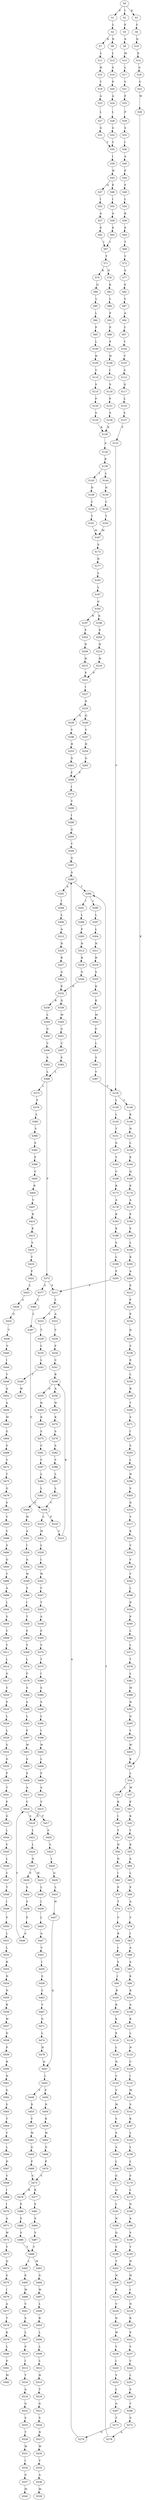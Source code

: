 strict digraph  {
	S0 -> S1 [ label = F ];
	S0 -> S2 [ label = I ];
	S0 -> S3 [ label = K ];
	S1 -> S4 [ label = L ];
	S2 -> S5 [ label = F ];
	S3 -> S6 [ label = V ];
	S4 -> S7 [ label = D ];
	S4 -> S8 [ label = N ];
	S5 -> S9 [ label = A ];
	S6 -> S10 [ label = Q ];
	S7 -> S11 [ label = L ];
	S8 -> S12 [ label = L ];
	S9 -> S13 [ label = M ];
	S10 -> S14 [ label = E ];
	S11 -> S15 [ label = H ];
	S12 -> S16 [ label = S ];
	S13 -> S17 [ label = L ];
	S14 -> S18 [ label = G ];
	S15 -> S19 [ label = T ];
	S16 -> S20 [ label = P ];
	S17 -> S21 [ label = V ];
	S18 -> S22 [ label = V ];
	S19 -> S23 [ label = A ];
	S20 -> S24 [ label = A ];
	S21 -> S25 [ label = F ];
	S22 -> S26 [ label = W ];
	S23 -> S27 [ label = L ];
	S24 -> S28 [ label = L ];
	S25 -> S29 [ label = F ];
	S26 -> S30 [ label = K ];
	S27 -> S31 [ label = G ];
	S28 -> S32 [ label = G ];
	S29 -> S33 [ label = S ];
	S30 -> S34 [ label = L ];
	S31 -> S35 [ label = Y ];
	S32 -> S35 [ label = Y ];
	S33 -> S36 [ label = I ];
	S34 -> S37 [ label = M ];
	S34 -> S38 [ label = L ];
	S35 -> S39 [ label = I ];
	S36 -> S40 [ label = A ];
	S37 -> S41 [ label = E ];
	S38 -> S42 [ label = K ];
	S39 -> S43 [ label = W ];
	S40 -> S44 [ label = P ];
	S41 -> S45 [ label = K ];
	S42 -> S46 [ label = I ];
	S43 -> S47 [ label = Q ];
	S43 -> S48 [ label = E ];
	S44 -> S49 [ label = F ];
	S45 -> S50 [ label = Y ];
	S46 -> S51 [ label = Y ];
	S47 -> S52 [ label = I ];
	S48 -> S53 [ label = I ];
	S49 -> S54 [ label = L ];
	S50 -> S55 [ label = K ];
	S51 -> S56 [ label = N ];
	S52 -> S57 [ label = A ];
	S53 -> S58 [ label = A ];
	S54 -> S59 [ label = K ];
	S55 -> S60 [ label = A ];
	S56 -> S61 [ label = D ];
	S57 -> S62 [ label = E ];
	S58 -> S63 [ label = E ];
	S59 -> S64 [ label = E ];
	S60 -> S65 [ label = L ];
	S61 -> S66 [ label = I ];
	S62 -> S67 [ label = I ];
	S63 -> S67 [ label = I ];
	S64 -> S68 [ label = T ];
	S65 -> S69 [ label = P ];
	S66 -> S70 [ label = P ];
	S67 -> S71 [ label = Y ];
	S68 -> S72 [ label = V ];
	S69 -> S73 [ label = A ];
	S70 -> S74 [ label = T ];
	S71 -> S75 [ label = R ];
	S71 -> S76 [ label = N ];
	S72 -> S77 [ label = S ];
	S73 -> S78 [ label = V ];
	S74 -> S79 [ label = V ];
	S75 -> S80 [ label = Q ];
	S76 -> S81 [ label = K ];
	S77 -> S82 [ label = S ];
	S78 -> S83 [ label = I ];
	S79 -> S84 [ label = K ];
	S80 -> S85 [ label = L ];
	S81 -> S86 [ label = L ];
	S82 -> S87 [ label = V ];
	S83 -> S88 [ label = A ];
	S84 -> S89 [ label = I ];
	S85 -> S90 [ label = L ];
	S86 -> S91 [ label = F ];
	S87 -> S92 [ label = A ];
	S88 -> S93 [ label = A ];
	S89 -> S94 [ label = S ];
	S90 -> S95 [ label = P ];
	S91 -> S96 [ label = P ];
	S92 -> S97 [ label = Y ];
	S93 -> S98 [ label = K ];
	S94 -> S99 [ label = I ];
	S95 -> S100 [ label = L ];
	S96 -> S101 [ label = F ];
	S97 -> S102 [ label = T ];
	S98 -> S103 [ label = K ];
	S99 -> S104 [ label = R ];
	S100 -> S105 [ label = H ];
	S101 -> S106 [ label = H ];
	S102 -> S107 [ label = V ];
	S103 -> S108 [ label = A ];
	S104 -> S109 [ label = R ];
	S105 -> S110 [ label = V ];
	S106 -> S111 [ label = I ];
	S107 -> S112 [ label = S ];
	S108 -> S113 [ label = K ];
	S109 -> S114 [ label = K ];
	S110 -> S115 [ label = S ];
	S111 -> S116 [ label = S ];
	S112 -> S117 [ label = Q ];
	S113 -> S118 [ label = L ];
	S114 -> S119 [ label = E ];
	S115 -> S120 [ label = F ];
	S116 -> S121 [ label = F ];
	S117 -> S122 [ label = L ];
	S118 -> S123 [ label = N ];
	S119 -> S124 [ label = L ];
	S120 -> S125 [ label = S ];
	S121 -> S126 [ label = S ];
	S122 -> S127 [ label = S ];
	S123 -> S128 [ label = C ];
	S124 -> S129 [ label = N ];
	S125 -> S130 [ label = K ];
	S126 -> S130 [ label = K ];
	S127 -> S131 [ label = V ];
	S128 -> S132 [ label = I ];
	S129 -> S133 [ label = C ];
	S130 -> S134 [ label = A ];
	S131 -> S135 [ label = V ];
	S132 -> S136 [ label = M ];
	S133 -> S137 [ label = V ];
	S134 -> S138 [ label = R ];
	S135 -> S139 [ label = L ];
	S135 -> S140 [ label = T ];
	S136 -> S141 [ label = S ];
	S137 -> S142 [ label = M ];
	S138 -> S143 [ label = I ];
	S138 -> S144 [ label = L ];
	S139 -> S145 [ label = L ];
	S140 -> S146 [ label = K ];
	S141 -> S147 [ label = K ];
	S142 -> S148 [ label = S ];
	S143 -> S149 [ label = N ];
	S144 -> S150 [ label = N ];
	S145 -> S151 [ label = T ];
	S146 -> S152 [ label = N ];
	S147 -> S153 [ label = L ];
	S148 -> S154 [ label = S ];
	S149 -> S155 [ label = C ];
	S150 -> S156 [ label = C ];
	S151 -> S157 [ label = G ];
	S152 -> S158 [ label = L ];
	S153 -> S159 [ label = L ];
	S154 -> S160 [ label = A ];
	S155 -> S161 [ label = T ];
	S156 -> S162 [ label = T ];
	S157 -> S163 [ label = Y ];
	S158 -> S164 [ label = E ];
	S159 -> S165 [ label = L ];
	S160 -> S166 [ label = L ];
	S161 -> S167 [ label = M ];
	S162 -> S167 [ label = M ];
	S163 -> S168 [ label = C ];
	S164 -> S169 [ label = Q ];
	S165 -> S170 [ label = S ];
	S166 -> S171 [ label = G ];
	S167 -> S172 [ label = S ];
	S168 -> S173 [ label = R ];
	S169 -> S174 [ label = E ];
	S170 -> S175 [ label = L ];
	S171 -> S176 [ label = Q ];
	S172 -> S177 [ label = D ];
	S173 -> S178 [ label = A ];
	S174 -> S179 [ label = A ];
	S175 -> S180 [ label = N ];
	S176 -> S181 [ label = L ];
	S177 -> S182 [ label = L ];
	S178 -> S183 [ label = R ];
	S179 -> S184 [ label = E ];
	S180 -> S185 [ label = A ];
	S181 -> S186 [ label = N ];
	S182 -> S187 [ label = L ];
	S183 -> S188 [ label = K ];
	S184 -> S189 [ label = S ];
	S185 -> S190 [ label = S ];
	S186 -> S191 [ label = Q ];
	S187 -> S192 [ label = G ];
	S188 -> S193 [ label = S ];
	S189 -> S194 [ label = L ];
	S190 -> S195 [ label = T ];
	S191 -> S196 [ label = F ];
	S192 -> S197 [ label = R ];
	S192 -> S198 [ label = K ];
	S193 -> S199 [ label = L ];
	S194 -> S200 [ label = K ];
	S195 -> S201 [ label = N ];
	S196 -> S202 [ label = T ];
	S197 -> S203 [ label = F ];
	S198 -> S204 [ label = F ];
	S199 -> S205 [ label = F ];
	S200 -> S206 [ label = A ];
	S201 -> S207 [ label = H ];
	S202 -> S208 [ label = N ];
	S203 -> S209 [ label = N ];
	S204 -> S210 [ label = N ];
	S205 -> S211 [ label = F ];
	S206 -> S212 [ label = E ];
	S207 -> S213 [ label = I ];
	S208 -> S214 [ label = K ];
	S209 -> S215 [ label = H ];
	S210 -> S216 [ label = H ];
	S211 -> S217 [ label = L ];
	S212 -> S218 [ label = F ];
	S213 -> S219 [ label = N ];
	S214 -> S220 [ label = V ];
	S215 -> S221 [ label = F ];
	S216 -> S221 [ label = F ];
	S217 -> S222 [ label = A ];
	S217 -> S223 [ label = V ];
	S218 -> S224 [ label = E ];
	S219 -> S225 [ label = R ];
	S220 -> S226 [ label = N ];
	S221 -> S227 [ label = I ];
	S222 -> S228 [ label = V ];
	S223 -> S229 [ label = T ];
	S224 -> S230 [ label = Q ];
	S225 -> S231 [ label = F ];
	S226 -> S232 [ label = W ];
	S227 -> S233 [ label = N ];
	S228 -> S234 [ label = F ];
	S229 -> S235 [ label = L ];
	S230 -> S236 [ label = S ];
	S231 -> S237 [ label = V ];
	S232 -> S238 [ label = Y ];
	S233 -> S239 [ label = G ];
	S233 -> S240 [ label = Q ];
	S234 -> S241 [ label = C ];
	S235 -> S242 [ label = L ];
	S236 -> S243 [ label = E ];
	S237 -> S244 [ label = V ];
	S238 -> S245 [ label = I ];
	S239 -> S246 [ label = V ];
	S240 -> S247 [ label = V ];
	S241 -> S248 [ label = R ];
	S242 -> S249 [ label = T ];
	S243 -> S250 [ label = L ];
	S244 -> S251 [ label = L ];
	S245 -> S252 [ label = V ];
	S246 -> S253 [ label = H ];
	S247 -> S254 [ label = H ];
	S248 -> S255 [ label = G ];
	S248 -> S256 [ label = A ];
	S249 -> S257 [ label = W ];
	S250 -> S258 [ label = R ];
	S251 -> S259 [ label = S ];
	S252 -> S260 [ label = L ];
	S253 -> S261 [ label = G ];
	S254 -> S262 [ label = G ];
	S255 -> S263 [ label = H ];
	S256 -> S264 [ label = H ];
	S258 -> S265 [ label = T ];
	S259 -> S266 [ label = T ];
	S260 -> S267 [ label = G ];
	S261 -> S268 [ label = F ];
	S262 -> S268 [ label = F ];
	S263 -> S269 [ label = K ];
	S264 -> S270 [ label = K ];
	S265 -> S271 [ label = S ];
	S266 -> S272 [ label = G ];
	S267 -> S273 [ label = T ];
	S268 -> S274 [ label = I ];
	S269 -> S275 [ label = S ];
	S270 -> S276 [ label = S ];
	S271 -> S277 [ label = I ];
	S272 -> S278 [ label = A ];
	S273 -> S279 [ label = G ];
	S274 -> S280 [ label = V ];
	S275 -> S281 [ label = C ];
	S276 -> S282 [ label = S ];
	S277 -> S283 [ label = S ];
	S278 -> S284 [ label = T ];
	S279 -> S285 [ label = A ];
	S280 -> S286 [ label = I ];
	S281 -> S287 [ label = C ];
	S282 -> S288 [ label = V ];
	S283 -> S289 [ label = L ];
	S284 -> S290 [ label = L ];
	S284 -> S291 [ label = I ];
	S285 -> S292 [ label = A ];
	S285 -> S284 [ label = T ];
	S286 -> S293 [ label = G ];
	S287 -> S294 [ label = L ];
	S288 -> S295 [ label = L ];
	S289 -> S296 [ label = H ];
	S290 -> S297 [ label = L ];
	S291 -> S298 [ label = L ];
	S292 -> S299 [ label = I ];
	S293 -> S300 [ label = T ];
	S294 -> S301 [ label = L ];
	S295 -> S302 [ label = L ];
	S296 -> S303 [ label = S ];
	S297 -> S304 [ label = L ];
	S298 -> S305 [ label = F ];
	S299 -> S306 [ label = L ];
	S300 -> S307 [ label = G ];
	S301 -> S308 [ label = V ];
	S302 -> S309 [ label = V ];
	S303 -> S310 [ label = D ];
	S304 -> S311 [ label = N ];
	S305 -> S312 [ label = N ];
	S306 -> S313 [ label = A ];
	S307 -> S285 [ label = A ];
	S308 -> S314 [ label = W ];
	S309 -> S315 [ label = C ];
	S309 -> S316 [ label = F ];
	S310 -> S317 [ label = V ];
	S311 -> S318 [ label = R ];
	S312 -> S319 [ label = R ];
	S313 -> S320 [ label = N ];
	S314 -> S321 [ label = A ];
	S315 -> S322 [ label = M ];
	S316 -> S323 [ label = C ];
	S317 -> S324 [ label = K ];
	S318 -> S325 [ label = S ];
	S319 -> S326 [ label = G ];
	S320 -> S327 [ label = R ];
	S321 -> S328 [ label = I ];
	S322 -> S329 [ label = L ];
	S323 -> S248 [ label = R ];
	S324 -> S330 [ label = V ];
	S325 -> S331 [ label = K ];
	S326 -> S332 [ label = E ];
	S327 -> S333 [ label = G ];
	S328 -> S334 [ label = A ];
	S329 -> S335 [ label = I ];
	S330 -> S336 [ label = V ];
	S331 -> S337 [ label = K ];
	S332 -> S338 [ label = R ];
	S332 -> S339 [ label = Q ];
	S333 -> S332 [ label = E ];
	S334 -> S340 [ label = W ];
	S335 -> S341 [ label = W ];
	S336 -> S342 [ label = V ];
	S337 -> S343 [ label = M ];
	S338 -> S344 [ label = L ];
	S339 -> S345 [ label = M ];
	S340 -> S346 [ label = S ];
	S341 -> S347 [ label = C ];
	S342 -> S348 [ label = L ];
	S343 -> S349 [ label = F ];
	S344 -> S350 [ label = G ];
	S345 -> S351 [ label = G ];
	S346 -> S352 [ label = I ];
	S347 -> S353 [ label = T ];
	S348 -> S354 [ label = D ];
	S349 -> S355 [ label = L ];
	S350 -> S356 [ label = C ];
	S351 -> S357 [ label = C ];
	S352 -> S358 [ label = T ];
	S353 -> S359 [ label = A ];
	S354 -> S360 [ label = P ];
	S355 -> S361 [ label = S ];
	S356 -> S362 [ label = S ];
	S357 -> S363 [ label = S ];
	S358 -> S364 [ label = F ];
	S359 -> S365 [ label = F ];
	S360 -> S366 [ label = L ];
	S361 -> S367 [ label = V ];
	S362 -> S368 [ label = L ];
	S363 -> S368 [ label = L ];
	S364 -> S369 [ label = V ];
	S365 -> S370 [ label = V ];
	S366 -> S371 [ label = L ];
	S367 -> S135 [ label = V ];
	S368 -> S372 [ label = F ];
	S368 -> S373 [ label = L ];
	S369 -> S374 [ label = L ];
	S370 -> S375 [ label = T ];
	S371 -> S376 [ label = T ];
	S372 -> S211 [ label = F ];
	S372 -> S377 [ label = V ];
	S373 -> S378 [ label = F ];
	S374 -> S379 [ label = F ];
	S375 -> S380 [ label = I ];
	S376 -> S381 [ label = L ];
	S377 -> S382 [ label = L ];
	S378 -> S383 [ label = L ];
	S379 -> S384 [ label = S ];
	S380 -> S385 [ label = S ];
	S381 -> S386 [ label = M ];
	S382 -> S387 [ label = L ];
	S383 -> S388 [ label = V ];
	S384 -> S389 [ label = S ];
	S385 -> S390 [ label = S ];
	S386 -> S391 [ label = N ];
	S387 -> S309 [ label = V ];
	S388 -> S392 [ label = S ];
	S389 -> S393 [ label = L ];
	S390 -> S394 [ label = L ];
	S391 -> S395 [ label = G ];
	S392 -> S396 [ label = F ];
	S393 -> S397 [ label = F ];
	S394 -> S398 [ label = I ];
	S395 -> S399 [ label = V ];
	S396 -> S400 [ label = C ];
	S397 -> S401 [ label = W ];
	S398 -> S402 [ label = W ];
	S399 -> S403 [ label = W ];
	S400 -> S404 [ label = R ];
	S401 -> S405 [ label = S ];
	S402 -> S406 [ label = L ];
	S403 -> S30 [ label = K ];
	S404 -> S407 [ label = V ];
	S405 -> S408 [ label = F ];
	S406 -> S409 [ label = F ];
	S407 -> S410 [ label = R ];
	S408 -> S411 [ label = A ];
	S409 -> S412 [ label = A ];
	S410 -> S413 [ label = K ];
	S411 -> S414 [ label = V ];
	S412 -> S415 [ label = V ];
	S413 -> S416 [ label = S ];
	S414 -> S417 [ label = F ];
	S414 -> S418 [ label = S ];
	S415 -> S418 [ label = S ];
	S416 -> S419 [ label = C ];
	S417 -> S420 [ label = S ];
	S418 -> S421 [ label = L ];
	S419 -> S422 [ label = F ];
	S420 -> S423 [ label = C ];
	S421 -> S424 [ label = L ];
	S422 -> S425 [ label = L ];
	S423 -> S426 [ label = I ];
	S424 -> S427 [ label = G ];
	S425 -> S428 [ label = A ];
	S426 -> S429 [ label = G ];
	S427 -> S430 [ label = V ];
	S427 -> S431 [ label = M ];
	S428 -> S432 [ label = G ];
	S429 -> S433 [ label = L ];
	S430 -> S434 [ label = S ];
	S431 -> S435 [ label = L ];
	S432 -> S436 [ label = T ];
	S433 -> S437 [ label = H ];
	S434 -> S438 [ label = S ];
	S435 -> S439 [ label = I ];
	S436 -> S440 [ label = V ];
	S437 -> S441 [ label = Q ];
	S438 -> S442 [ label = F ];
	S439 -> S443 [ label = L ];
	S440 -> S444 [ label = I ];
	S441 -> S445 [ label = L ];
	S442 -> S446 [ label = A ];
	S443 -> S447 [ label = A ];
	S444 -> S448 [ label = V ];
	S445 -> S449 [ label = V ];
	S445 -> S450 [ label = F ];
	S446 -> S414 [ label = V ];
	S447 -> S451 [ label = V ];
	S448 -> S452 [ label = A ];
	S449 -> S453 [ label = D ];
	S450 -> S454 [ label = D ];
	S451 -> S455 [ label = I ];
	S452 -> S456 [ label = A ];
	S453 -> S457 [ label = V ];
	S454 -> S458 [ label = K ];
	S455 -> S459 [ label = S ];
	S456 -> S460 [ label = M ];
	S457 -> S461 [ label = W ];
	S458 -> S462 [ label = W ];
	S459 -> S463 [ label = C ];
	S460 -> S464 [ label = G ];
	S461 -> S465 [ label = G ];
	S462 -> S466 [ label = G ];
	S463 -> S467 [ label = V ];
	S464 -> S468 [ label = S ];
	S465 -> S469 [ label = P ];
	S466 -> S470 [ label = P ];
	S467 -> S471 [ label = G ];
	S468 -> S472 [ label = V ];
	S469 -> S473 [ label = S ];
	S470 -> S473 [ label = S ];
	S471 -> S474 [ label = L ];
	S472 -> S475 [ label = T ];
	S473 -> S476 [ label = R ];
	S473 -> S477 [ label = K ];
	S474 -> S478 [ label = H ];
	S475 -> S479 [ label = G ];
	S476 -> S480 [ label = P ];
	S477 -> S481 [ label = P ];
	S478 -> S441 [ label = Q ];
	S479 -> S482 [ label = S ];
	S480 -> S483 [ label = S ];
	S481 -> S484 [ label = S ];
	S482 -> S485 [ label = V ];
	S483 -> S486 [ label = V ];
	S484 -> S487 [ label = V ];
	S485 -> S488 [ label = V ];
	S486 -> S489 [ label = Y ];
	S487 -> S489 [ label = Y ];
	S488 -> S490 [ label = S ];
	S489 -> S491 [ label = M ];
	S489 -> S492 [ label = L ];
	S490 -> S493 [ label = G ];
	S491 -> S494 [ label = G ];
	S492 -> S495 [ label = E ];
	S493 -> S496 [ label = Y ];
	S494 -> S497 [ label = W ];
	S495 -> S498 [ label = W ];
	S496 -> S499 [ label = A ];
	S497 -> S500 [ label = L ];
	S498 -> S501 [ label = V ];
	S499 -> S502 [ label = L ];
	S500 -> S503 [ label = R ];
	S501 -> S504 [ label = S ];
	S502 -> S505 [ label = S ];
	S503 -> S506 [ label = L ];
	S504 -> S507 [ label = L ];
	S505 -> S508 [ label = Y ];
	S506 -> S509 [ label = L ];
	S507 -> S510 [ label = F ];
	S508 -> S511 [ label = Y ];
	S509 -> S512 [ label = L ];
	S510 -> S513 [ label = I ];
	S511 -> S514 [ label = L ];
	S512 -> S515 [ label = H ];
	S513 -> S516 [ label = T ];
	S514 -> S517 [ label = G ];
	S515 -> S518 [ label = T ];
	S516 -> S519 [ label = A ];
	S517 -> S520 [ label = V ];
	S518 -> S521 [ label = G ];
	S519 -> S522 [ label = G ];
	S520 -> S523 [ label = F ];
	S521 -> S524 [ label = S ];
	S522 -> S525 [ label = S ];
	S523 -> S526 [ label = L ];
	S524 -> S527 [ label = N ];
	S525 -> S528 [ label = T ];
	S526 -> S529 [ label = L ];
	S527 -> S530 [ label = W ];
	S528 -> S531 [ label = W ];
	S529 -> S532 [ label = S ];
	S530 -> S533 [ label = V ];
	S531 -> S534 [ label = I ];
	S532 -> S535 [ label = G ];
	S533 -> S536 [ label = A ];
	S534 -> S537 [ label = G ];
	S535 -> S538 [ label = F ];
	S536 -> S539 [ label = M ];
	S537 -> S540 [ label = M ];
	S538 -> S541 [ label = T ];
	S541 -> S542 [ label = F ];
	S542 -> S543 [ label = G ];
	S543 -> S544 [ label = L ];
	S544 -> S545 [ label = V ];
	S545 -> S546 [ label = L ];
	S546 -> S547 [ label = C ];
	S547 -> S548 [ label = T ];
	S548 -> S549 [ label = I ];
	S549 -> S550 [ label = F ];
	S550 -> S551 [ label = L ];
	S551 -> S552 [ label = L ];
	S552 -> S553 [ label = R ];
	S553 -> S554 [ label = N ];
	S554 -> S555 [ label = N ];
	S555 -> S556 [ label = R ];
	S556 -> S557 [ label = W ];
	S557 -> S558 [ label = D ];
	S558 -> S559 [ label = P ];
	S559 -> S560 [ label = R ];
	S560 -> S561 [ label = N ];
	S561 -> S562 [ label = S ];
	S562 -> S563 [ label = S ];
	S563 -> S564 [ label = T ];
	S564 -> S565 [ label = Y ];
	S565 -> S566 [ label = L ];
	S566 -> S567 [ label = D ];
	S567 -> S568 [ label = V ];
	S568 -> S569 [ label = I ];
	S569 -> S570 [ label = I ];
	S570 -> S571 [ label = A ];
	S571 -> S572 [ label = W ];
	S572 -> S573 [ label = T ];
	S573 -> S574 [ label = Q ];
	S574 -> S575 [ label = S ];
	S575 -> S576 [ label = I ];
	S576 -> S577 [ label = A ];
	S577 -> S578 [ label = T ];
	S578 -> S579 [ label = K ];
	S579 -> S580 [ label = L ];
	S580 -> S581 [ label = P ];
	S581 -> S582 [ label = M ];
}
